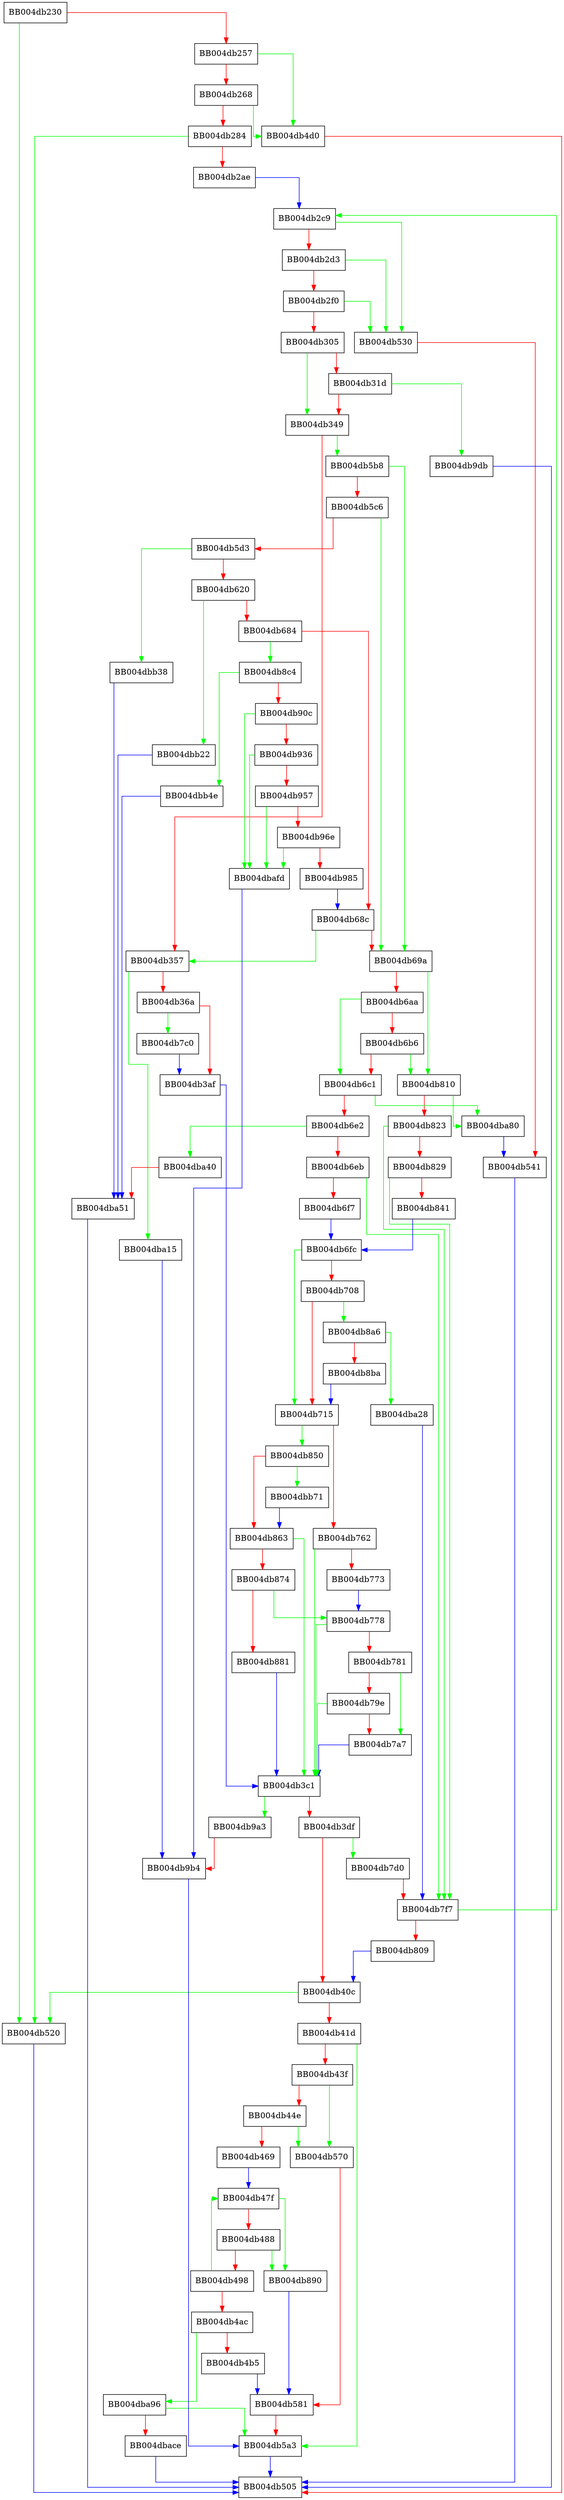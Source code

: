 digraph tls_parse_ctos_psk {
  node [shape="box"];
  graph [splines=ortho];
  BB004db230 -> BB004db520 [color="green"];
  BB004db230 -> BB004db257 [color="red"];
  BB004db257 -> BB004db4d0 [color="green"];
  BB004db257 -> BB004db268 [color="red"];
  BB004db268 -> BB004db4d0 [color="green"];
  BB004db268 -> BB004db284 [color="red"];
  BB004db284 -> BB004db520 [color="green"];
  BB004db284 -> BB004db2ae [color="red"];
  BB004db2ae -> BB004db2c9 [color="blue"];
  BB004db2c9 -> BB004db530 [color="green"];
  BB004db2c9 -> BB004db2d3 [color="red"];
  BB004db2d3 -> BB004db530 [color="green"];
  BB004db2d3 -> BB004db2f0 [color="red"];
  BB004db2f0 -> BB004db530 [color="green"];
  BB004db2f0 -> BB004db305 [color="red"];
  BB004db305 -> BB004db349 [color="green"];
  BB004db305 -> BB004db31d [color="red"];
  BB004db31d -> BB004db9db [color="green"];
  BB004db31d -> BB004db349 [color="red"];
  BB004db349 -> BB004db5b8 [color="green"];
  BB004db349 -> BB004db357 [color="red"];
  BB004db357 -> BB004dba15 [color="green"];
  BB004db357 -> BB004db36a [color="red"];
  BB004db36a -> BB004db7c0 [color="green"];
  BB004db36a -> BB004db3af [color="red"];
  BB004db3af -> BB004db3c1 [color="blue"];
  BB004db3c1 -> BB004db9a3 [color="green"];
  BB004db3c1 -> BB004db3df [color="red"];
  BB004db3df -> BB004db7d0 [color="green"];
  BB004db3df -> BB004db40c [color="red"];
  BB004db40c -> BB004db520 [color="green"];
  BB004db40c -> BB004db41d [color="red"];
  BB004db41d -> BB004db5a3 [color="green"];
  BB004db41d -> BB004db43f [color="red"];
  BB004db43f -> BB004db570 [color="green"];
  BB004db43f -> BB004db44e [color="red"];
  BB004db44e -> BB004db570 [color="green"];
  BB004db44e -> BB004db469 [color="red"];
  BB004db469 -> BB004db47f [color="blue"];
  BB004db47f -> BB004db890 [color="green"];
  BB004db47f -> BB004db488 [color="red"];
  BB004db488 -> BB004db890 [color="green"];
  BB004db488 -> BB004db498 [color="red"];
  BB004db498 -> BB004db47f [color="green"];
  BB004db498 -> BB004db4ac [color="red"];
  BB004db4ac -> BB004dba96 [color="green"];
  BB004db4ac -> BB004db4b5 [color="red"];
  BB004db4b5 -> BB004db581 [color="blue"];
  BB004db4d0 -> BB004db505 [color="red"];
  BB004db520 -> BB004db505 [color="blue"];
  BB004db530 -> BB004db541 [color="red"];
  BB004db541 -> BB004db505 [color="blue"];
  BB004db570 -> BB004db581 [color="red"];
  BB004db581 -> BB004db5a3 [color="red"];
  BB004db5a3 -> BB004db505 [color="blue"];
  BB004db5b8 -> BB004db69a [color="green"];
  BB004db5b8 -> BB004db5c6 [color="red"];
  BB004db5c6 -> BB004db69a [color="green"];
  BB004db5c6 -> BB004db5d3 [color="red"];
  BB004db5d3 -> BB004dbb38 [color="green"];
  BB004db5d3 -> BB004db620 [color="red"];
  BB004db620 -> BB004dbb22 [color="green"];
  BB004db620 -> BB004db684 [color="red"];
  BB004db684 -> BB004db8c4 [color="green"];
  BB004db684 -> BB004db68c [color="red"];
  BB004db68c -> BB004db357 [color="green"];
  BB004db68c -> BB004db69a [color="red"];
  BB004db69a -> BB004db810 [color="green"];
  BB004db69a -> BB004db6aa [color="red"];
  BB004db6aa -> BB004db6c1 [color="green"];
  BB004db6aa -> BB004db6b6 [color="red"];
  BB004db6b6 -> BB004db810 [color="green"];
  BB004db6b6 -> BB004db6c1 [color="red"];
  BB004db6c1 -> BB004dba80 [color="green"];
  BB004db6c1 -> BB004db6e2 [color="red"];
  BB004db6e2 -> BB004dba40 [color="green"];
  BB004db6e2 -> BB004db6eb [color="red"];
  BB004db6eb -> BB004db7f7 [color="green"];
  BB004db6eb -> BB004db6f7 [color="red"];
  BB004db6f7 -> BB004db6fc [color="blue"];
  BB004db6fc -> BB004db715 [color="green"];
  BB004db6fc -> BB004db708 [color="red"];
  BB004db708 -> BB004db8a6 [color="green"];
  BB004db708 -> BB004db715 [color="red"];
  BB004db715 -> BB004db850 [color="green"];
  BB004db715 -> BB004db762 [color="red"];
  BB004db762 -> BB004db3c1 [color="green"];
  BB004db762 -> BB004db773 [color="red"];
  BB004db773 -> BB004db778 [color="blue"];
  BB004db778 -> BB004db3c1 [color="green"];
  BB004db778 -> BB004db781 [color="red"];
  BB004db781 -> BB004db7a7 [color="green"];
  BB004db781 -> BB004db79e [color="red"];
  BB004db79e -> BB004db3c1 [color="green"];
  BB004db79e -> BB004db7a7 [color="red"];
  BB004db7a7 -> BB004db3c1 [color="blue"];
  BB004db7c0 -> BB004db3af [color="blue"];
  BB004db7d0 -> BB004db7f7 [color="red"];
  BB004db7f7 -> BB004db2c9 [color="green"];
  BB004db7f7 -> BB004db809 [color="red"];
  BB004db809 -> BB004db40c [color="blue"];
  BB004db810 -> BB004dba80 [color="green"];
  BB004db810 -> BB004db823 [color="red"];
  BB004db823 -> BB004db7f7 [color="green"];
  BB004db823 -> BB004db829 [color="red"];
  BB004db829 -> BB004db7f7 [color="green"];
  BB004db829 -> BB004db841 [color="red"];
  BB004db841 -> BB004db6fc [color="blue"];
  BB004db850 -> BB004dbb71 [color="green"];
  BB004db850 -> BB004db863 [color="red"];
  BB004db863 -> BB004db3c1 [color="green"];
  BB004db863 -> BB004db874 [color="red"];
  BB004db874 -> BB004db778 [color="green"];
  BB004db874 -> BB004db881 [color="red"];
  BB004db881 -> BB004db3c1 [color="blue"];
  BB004db890 -> BB004db581 [color="blue"];
  BB004db8a6 -> BB004dba28 [color="green"];
  BB004db8a6 -> BB004db8ba [color="red"];
  BB004db8ba -> BB004db715 [color="blue"];
  BB004db8c4 -> BB004dbb4e [color="green"];
  BB004db8c4 -> BB004db90c [color="red"];
  BB004db90c -> BB004dbafd [color="green"];
  BB004db90c -> BB004db936 [color="red"];
  BB004db936 -> BB004dbafd [color="green"];
  BB004db936 -> BB004db957 [color="red"];
  BB004db957 -> BB004dbafd [color="green"];
  BB004db957 -> BB004db96e [color="red"];
  BB004db96e -> BB004dbafd [color="green"];
  BB004db96e -> BB004db985 [color="red"];
  BB004db985 -> BB004db68c [color="blue"];
  BB004db9a3 -> BB004db9b4 [color="red"];
  BB004db9b4 -> BB004db5a3 [color="blue"];
  BB004db9db -> BB004db505 [color="blue"];
  BB004dba15 -> BB004db9b4 [color="blue"];
  BB004dba28 -> BB004db7f7 [color="blue"];
  BB004dba40 -> BB004dba51 [color="red"];
  BB004dba51 -> BB004db505 [color="blue"];
  BB004dba80 -> BB004db541 [color="blue"];
  BB004dba96 -> BB004db5a3 [color="green"];
  BB004dba96 -> BB004dbace [color="red"];
  BB004dbace -> BB004db505 [color="blue"];
  BB004dbafd -> BB004db9b4 [color="blue"];
  BB004dbb22 -> BB004dba51 [color="blue"];
  BB004dbb38 -> BB004dba51 [color="blue"];
  BB004dbb4e -> BB004dba51 [color="blue"];
  BB004dbb71 -> BB004db863 [color="blue"];
}
